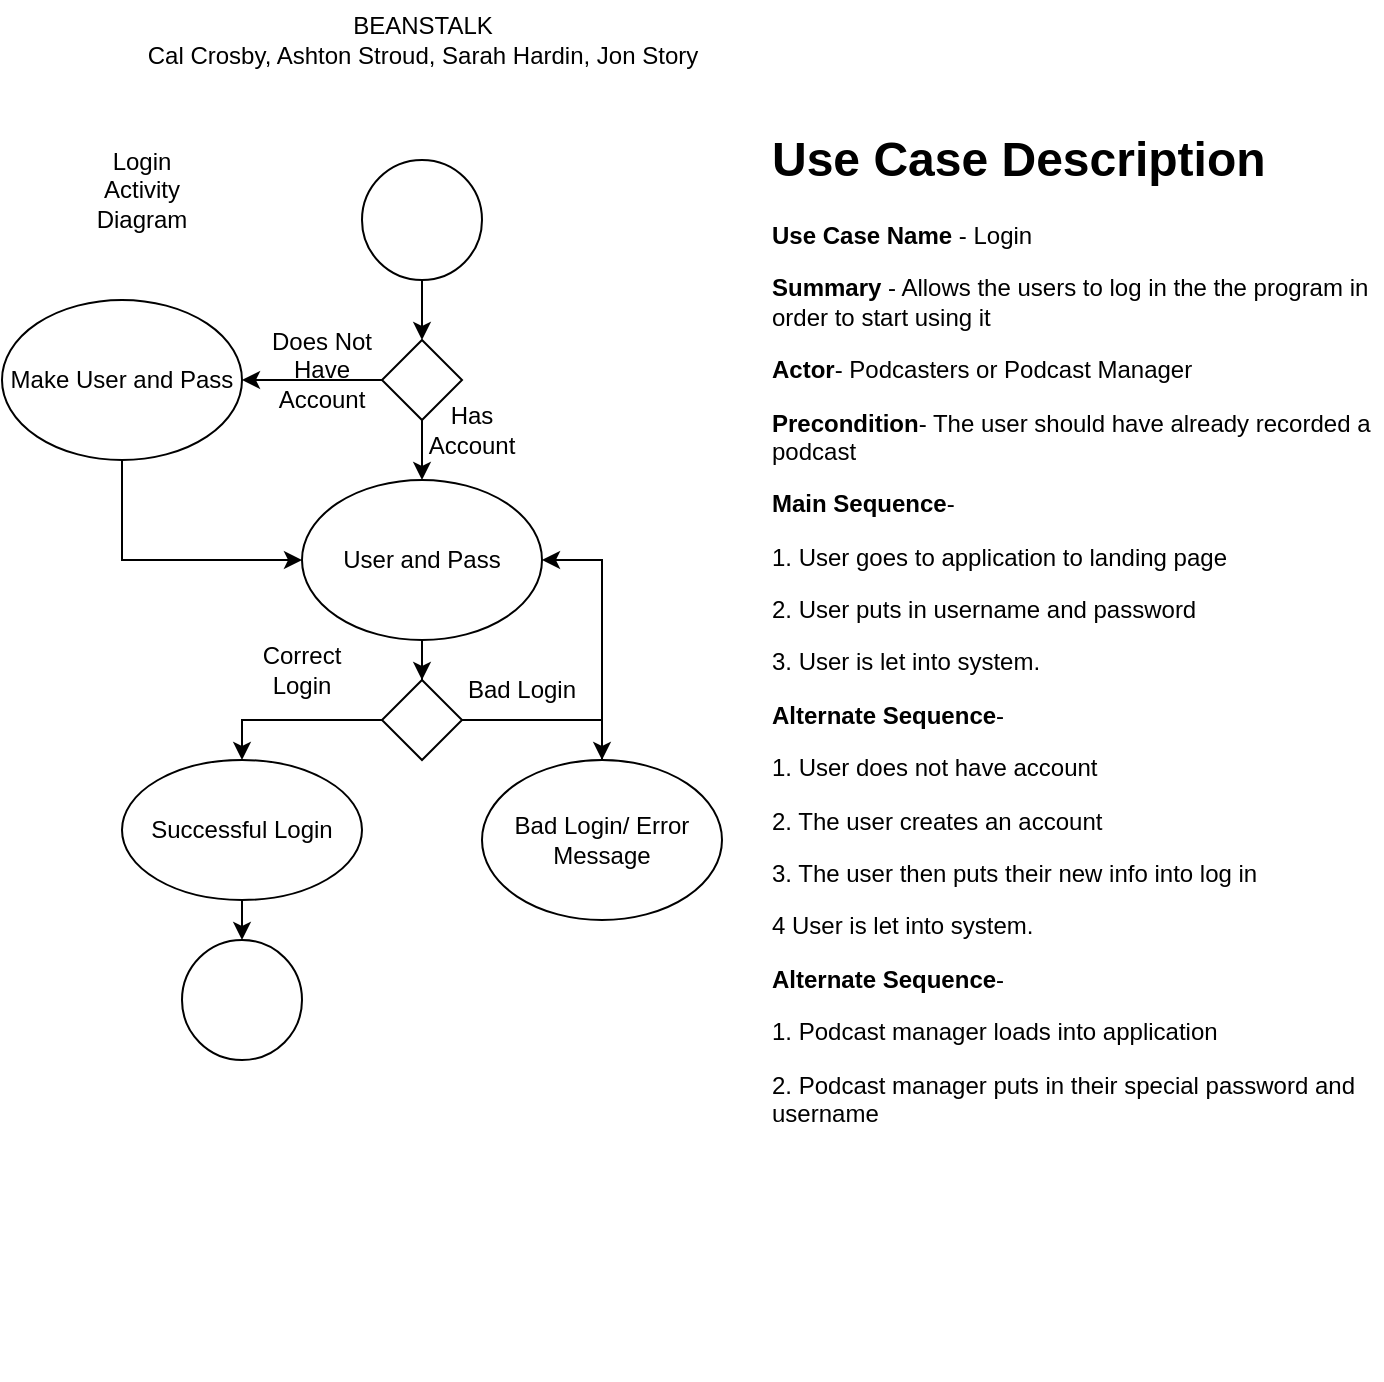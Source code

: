 <mxfile version="21.6.8" type="device">
  <diagram name="Page-1" id="-NOZH91CD-aCjy_UhlmU">
    <mxGraphModel dx="1434" dy="956" grid="1" gridSize="10" guides="1" tooltips="1" connect="1" arrows="1" fold="1" page="1" pageScale="1" pageWidth="850" pageHeight="1100" math="0" shadow="0">
      <root>
        <mxCell id="0" />
        <mxCell id="1" parent="0" />
        <mxCell id="anh-WbQr9P2zydiLgThJ-26" style="edgeStyle=orthogonalEdgeStyle;rounded=0;orthogonalLoop=1;jettySize=auto;html=1;" parent="1" source="anh-WbQr9P2zydiLgThJ-2" target="anh-WbQr9P2zydiLgThJ-25" edge="1">
          <mxGeometry relative="1" as="geometry" />
        </mxCell>
        <mxCell id="anh-WbQr9P2zydiLgThJ-2" value="" style="ellipse;whiteSpace=wrap;html=1;aspect=fixed;" parent="1" vertex="1">
          <mxGeometry x="340" y="140" width="60" height="60" as="geometry" />
        </mxCell>
        <mxCell id="anh-WbQr9P2zydiLgThJ-4" value="Login Activity Diagram" style="text;html=1;strokeColor=none;fillColor=none;align=center;verticalAlign=middle;whiteSpace=wrap;rounded=0;" parent="1" vertex="1">
          <mxGeometry x="200" y="140" width="60" height="30" as="geometry" />
        </mxCell>
        <mxCell id="anh-WbQr9P2zydiLgThJ-18" style="edgeStyle=orthogonalEdgeStyle;rounded=0;orthogonalLoop=1;jettySize=auto;html=1;" parent="1" source="anh-WbQr9P2zydiLgThJ-7" target="anh-WbQr9P2zydiLgThJ-16" edge="1">
          <mxGeometry relative="1" as="geometry" />
        </mxCell>
        <mxCell id="anh-WbQr9P2zydiLgThJ-7" value="User and Pass" style="ellipse;whiteSpace=wrap;html=1;" parent="1" vertex="1">
          <mxGeometry x="310" y="300" width="120" height="80" as="geometry" />
        </mxCell>
        <mxCell id="anh-WbQr9P2zydiLgThJ-23" style="edgeStyle=orthogonalEdgeStyle;rounded=0;orthogonalLoop=1;jettySize=auto;html=1;" parent="1" source="anh-WbQr9P2zydiLgThJ-13" edge="1">
          <mxGeometry relative="1" as="geometry">
            <mxPoint x="280" y="530" as="targetPoint" />
          </mxGeometry>
        </mxCell>
        <mxCell id="anh-WbQr9P2zydiLgThJ-13" value="Successful Login" style="ellipse;whiteSpace=wrap;html=1;" parent="1" vertex="1">
          <mxGeometry x="220" y="440" width="120" height="70" as="geometry" />
        </mxCell>
        <mxCell id="anh-WbQr9P2zydiLgThJ-21" style="edgeStyle=orthogonalEdgeStyle;rounded=0;orthogonalLoop=1;jettySize=auto;html=1;entryX=1;entryY=0.5;entryDx=0;entryDy=0;" parent="1" source="anh-WbQr9P2zydiLgThJ-14" target="anh-WbQr9P2zydiLgThJ-7" edge="1">
          <mxGeometry relative="1" as="geometry" />
        </mxCell>
        <mxCell id="anh-WbQr9P2zydiLgThJ-14" value="Bad Login/ Error Message" style="ellipse;whiteSpace=wrap;html=1;" parent="1" vertex="1">
          <mxGeometry x="400" y="440" width="120" height="80" as="geometry" />
        </mxCell>
        <mxCell id="anh-WbQr9P2zydiLgThJ-19" style="edgeStyle=orthogonalEdgeStyle;rounded=0;orthogonalLoop=1;jettySize=auto;html=1;entryX=0.5;entryY=0;entryDx=0;entryDy=0;" parent="1" source="anh-WbQr9P2zydiLgThJ-16" target="anh-WbQr9P2zydiLgThJ-14" edge="1">
          <mxGeometry relative="1" as="geometry" />
        </mxCell>
        <mxCell id="anh-WbQr9P2zydiLgThJ-20" style="edgeStyle=orthogonalEdgeStyle;rounded=0;orthogonalLoop=1;jettySize=auto;html=1;entryX=0.5;entryY=0;entryDx=0;entryDy=0;" parent="1" source="anh-WbQr9P2zydiLgThJ-16" target="anh-WbQr9P2zydiLgThJ-13" edge="1">
          <mxGeometry relative="1" as="geometry" />
        </mxCell>
        <mxCell id="anh-WbQr9P2zydiLgThJ-16" value="" style="rhombus;whiteSpace=wrap;html=1;" parent="1" vertex="1">
          <mxGeometry x="350" y="400" width="40" height="40" as="geometry" />
        </mxCell>
        <mxCell id="anh-WbQr9P2zydiLgThJ-24" value="" style="ellipse;whiteSpace=wrap;html=1;aspect=fixed;" parent="1" vertex="1">
          <mxGeometry x="250" y="530" width="60" height="60" as="geometry" />
        </mxCell>
        <mxCell id="anh-WbQr9P2zydiLgThJ-27" style="edgeStyle=orthogonalEdgeStyle;rounded=0;orthogonalLoop=1;jettySize=auto;html=1;" parent="1" source="anh-WbQr9P2zydiLgThJ-25" target="anh-WbQr9P2zydiLgThJ-7" edge="1">
          <mxGeometry relative="1" as="geometry" />
        </mxCell>
        <mxCell id="anh-WbQr9P2zydiLgThJ-28" style="edgeStyle=orthogonalEdgeStyle;rounded=0;orthogonalLoop=1;jettySize=auto;html=1;" parent="1" source="anh-WbQr9P2zydiLgThJ-25" edge="1">
          <mxGeometry relative="1" as="geometry">
            <mxPoint x="280" y="250" as="targetPoint" />
          </mxGeometry>
        </mxCell>
        <mxCell id="anh-WbQr9P2zydiLgThJ-25" value="" style="rhombus;whiteSpace=wrap;html=1;" parent="1" vertex="1">
          <mxGeometry x="350" y="230" width="40" height="40" as="geometry" />
        </mxCell>
        <mxCell id="anh-WbQr9P2zydiLgThJ-29" value="Has Account" style="text;html=1;strokeColor=none;fillColor=none;align=center;verticalAlign=middle;whiteSpace=wrap;rounded=0;" parent="1" vertex="1">
          <mxGeometry x="365" y="260" width="60" height="30" as="geometry" />
        </mxCell>
        <mxCell id="anh-WbQr9P2zydiLgThJ-30" value="Does Not Have Account" style="text;html=1;strokeColor=none;fillColor=none;align=center;verticalAlign=middle;whiteSpace=wrap;rounded=0;" parent="1" vertex="1">
          <mxGeometry x="290" y="230" width="60" height="30" as="geometry" />
        </mxCell>
        <mxCell id="anh-WbQr9P2zydiLgThJ-33" style="edgeStyle=orthogonalEdgeStyle;rounded=0;orthogonalLoop=1;jettySize=auto;html=1;exitX=0.5;exitY=1;exitDx=0;exitDy=0;entryX=0;entryY=0.5;entryDx=0;entryDy=0;" parent="1" source="anh-WbQr9P2zydiLgThJ-31" target="anh-WbQr9P2zydiLgThJ-7" edge="1">
          <mxGeometry relative="1" as="geometry" />
        </mxCell>
        <mxCell id="anh-WbQr9P2zydiLgThJ-31" value="Make User and Pass" style="ellipse;whiteSpace=wrap;html=1;" parent="1" vertex="1">
          <mxGeometry x="160" y="210" width="120" height="80" as="geometry" />
        </mxCell>
        <mxCell id="TP1ev1GRWWLu9W0L6VLi-1" value="&lt;h1&gt;Use Case Description&lt;/h1&gt;&lt;p&gt;&lt;b&gt;Use Case Name&lt;/b&gt; - Login&lt;/p&gt;&lt;p&gt;&lt;b&gt;Summary &lt;/b&gt;- Allows the users to log in the the program in order to start using it&lt;/p&gt;&lt;p&gt;&lt;b&gt;Actor&lt;/b&gt;- Podcasters or Podcast Manager&lt;/p&gt;&lt;p&gt;&lt;b&gt;Precondition&lt;/b&gt;- The user should have already recorded a podcast&lt;/p&gt;&lt;p&gt;&lt;b&gt;Main Sequence&lt;/b&gt;-&amp;nbsp;&lt;/p&gt;&lt;p&gt;1. User goes to application to landing page&lt;/p&gt;&lt;p&gt;2. User puts in username and password&lt;/p&gt;&lt;p&gt;3. User is let into system.&lt;/p&gt;&lt;p&gt;&lt;b&gt;Alternate Sequence&lt;/b&gt;-&amp;nbsp;&lt;/p&gt;&lt;p&gt;1. User does not have account&lt;/p&gt;&lt;p&gt;2. The user creates an account&lt;/p&gt;&lt;p&gt;3. The user then puts their new info into log in&lt;/p&gt;&lt;p&gt;4 User is let into system.&lt;/p&gt;&lt;p&gt;&lt;b&gt;Alternate Sequence&lt;/b&gt;-&amp;nbsp;&lt;/p&gt;&lt;p&gt;1. Podcast manager loads into application&lt;/p&gt;&lt;p&gt;2. Podcast manager puts in their special password and username&lt;/p&gt;&lt;p&gt;&lt;br&gt;&lt;/p&gt;&lt;p&gt;&lt;br&gt;&lt;/p&gt;&lt;p&gt;&lt;b&gt;&amp;nbsp;&lt;/b&gt;&lt;/p&gt;" style="text;html=1;strokeColor=none;fillColor=none;spacing=5;spacingTop=-20;whiteSpace=wrap;overflow=hidden;rounded=0;" parent="1" vertex="1">
          <mxGeometry x="540" y="120" width="310" height="630" as="geometry" />
        </mxCell>
        <mxCell id="TP1ev1GRWWLu9W0L6VLi-2" value="Correct Login" style="text;html=1;strokeColor=none;fillColor=none;align=center;verticalAlign=middle;whiteSpace=wrap;rounded=0;" parent="1" vertex="1">
          <mxGeometry x="280" y="380" width="60" height="30" as="geometry" />
        </mxCell>
        <mxCell id="TP1ev1GRWWLu9W0L6VLi-4" value="Bad Login" style="text;html=1;strokeColor=none;fillColor=none;align=center;verticalAlign=middle;whiteSpace=wrap;rounded=0;" parent="1" vertex="1">
          <mxGeometry x="390" y="390" width="60" height="30" as="geometry" />
        </mxCell>
        <mxCell id="40XTHct4Dz32GIoyhj5D-1" value="BEANSTALK&lt;br&gt;Cal Crosby, Ashton Stroud, Sarah Hardin, Jon Story" style="text;html=1;align=center;verticalAlign=middle;resizable=0;points=[];autosize=1;strokeColor=none;fillColor=none;" vertex="1" parent="1">
          <mxGeometry x="220" y="60" width="300" height="40" as="geometry" />
        </mxCell>
      </root>
    </mxGraphModel>
  </diagram>
</mxfile>

